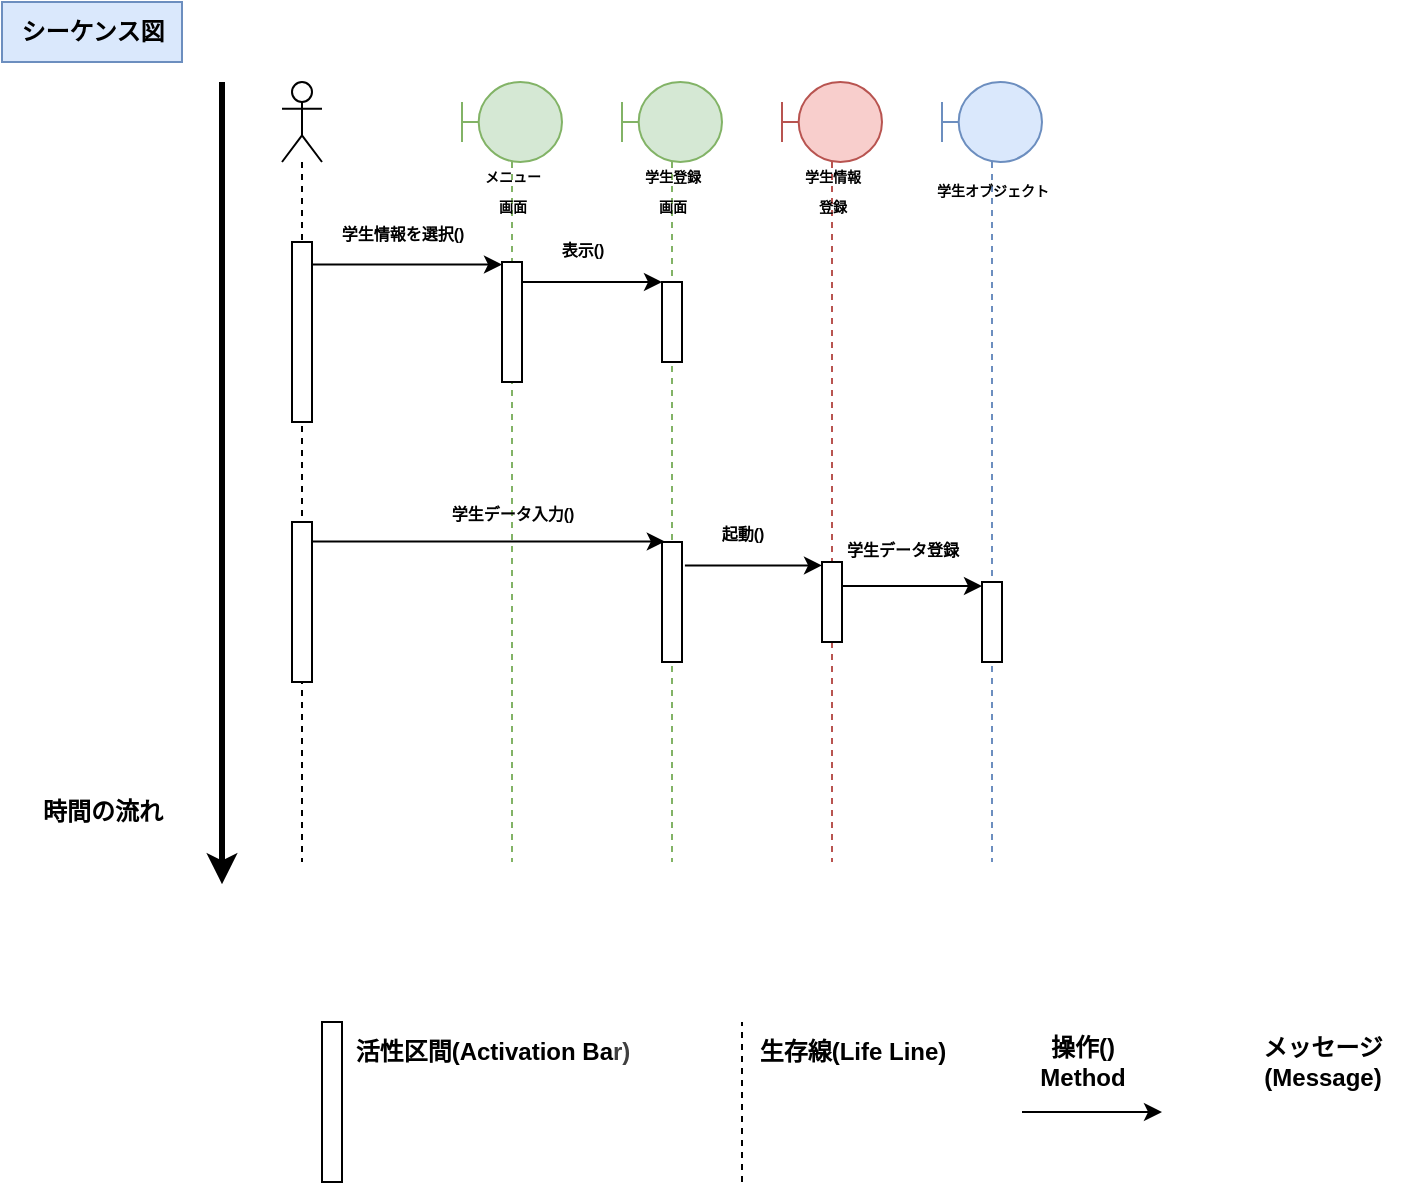 <mxfile>
    <diagram id="UyjW3OWvP33yZWBvbWR1" name="ページ1">
        <mxGraphModel dx="1025" dy="767" grid="1" gridSize="10" guides="1" tooltips="1" connect="1" arrows="1" fold="1" page="1" pageScale="1" pageWidth="1169" pageHeight="827" math="0" shadow="0">
            <root>
                <mxCell id="0"/>
                <mxCell id="1" parent="0"/>
                <mxCell id="4" value="" style="shape=umlLifeline;perimeter=lifelinePerimeter;whiteSpace=wrap;html=1;container=1;dropTarget=0;collapsible=0;recursiveResize=0;outlineConnect=0;portConstraint=eastwest;newEdgeStyle={&quot;curved&quot;:0,&quot;rounded&quot;:0};participant=umlActor;" parent="1" vertex="1">
                    <mxGeometry x="160" y="60" width="20" height="390" as="geometry"/>
                </mxCell>
                <mxCell id="5" value="" style="html=1;points=[[0,0,0,0,5],[0,1,0,0,-5],[1,0,0,0,5],[1,1,0,0,-5]];perimeter=orthogonalPerimeter;outlineConnect=0;targetShapes=umlLifeline;portConstraint=eastwest;newEdgeStyle={&quot;curved&quot;:0,&quot;rounded&quot;:0};" parent="4" vertex="1">
                    <mxGeometry x="5" y="80" width="10" height="90" as="geometry"/>
                </mxCell>
                <mxCell id="12" value="" style="html=1;points=[[0,0,0,0,5],[0,1,0,0,-5],[1,0,0,0,5],[1,1,0,0,-5]];perimeter=orthogonalPerimeter;outlineConnect=0;targetShapes=umlLifeline;portConstraint=eastwest;newEdgeStyle={&quot;curved&quot;:0,&quot;rounded&quot;:0};" parent="4" vertex="1">
                    <mxGeometry x="5" y="220" width="10" height="80" as="geometry"/>
                </mxCell>
                <mxCell id="8" value="" style="shape=umlLifeline;perimeter=lifelinePerimeter;whiteSpace=wrap;html=1;container=1;dropTarget=0;collapsible=0;recursiveResize=0;outlineConnect=0;portConstraint=eastwest;newEdgeStyle={&quot;curved&quot;:0,&quot;rounded&quot;:0};participant=umlBoundary;fillColor=#d5e8d4;strokeColor=#82b366;" parent="1" vertex="1">
                    <mxGeometry x="250" y="60" width="50" height="390" as="geometry"/>
                </mxCell>
                <mxCell id="23" value="" style="html=1;points=[[0,0,0,0,5],[0,1,0,0,-5],[1,0,0,0,5],[1,1,0,0,-5]];perimeter=orthogonalPerimeter;outlineConnect=0;targetShapes=umlLifeline;portConstraint=eastwest;newEdgeStyle={&quot;curved&quot;:0,&quot;rounded&quot;:0};" parent="8" vertex="1">
                    <mxGeometry x="20" y="90" width="10" height="60" as="geometry"/>
                </mxCell>
                <mxCell id="9" value="" style="shape=umlLifeline;perimeter=lifelinePerimeter;whiteSpace=wrap;html=1;container=1;dropTarget=0;collapsible=0;recursiveResize=0;outlineConnect=0;portConstraint=eastwest;newEdgeStyle={&quot;curved&quot;:0,&quot;rounded&quot;:0};participant=umlBoundary;fillColor=#d5e8d4;strokeColor=#82b366;" parent="1" vertex="1">
                    <mxGeometry x="330" y="60" width="50" height="390" as="geometry"/>
                </mxCell>
                <mxCell id="35" value="" style="html=1;points=[[0,0,0,0,5],[0,1,0,0,-5],[1,0,0,0,5],[1,1,0,0,-5]];perimeter=orthogonalPerimeter;outlineConnect=0;targetShapes=umlLifeline;portConstraint=eastwest;newEdgeStyle={&quot;curved&quot;:0,&quot;rounded&quot;:0};" parent="9" vertex="1">
                    <mxGeometry x="20" y="100" width="10" height="40" as="geometry"/>
                </mxCell>
                <mxCell id="40" value="" style="html=1;points=[[0,0,0,0,5],[0,1,0,0,-5],[1,0,0,0,5],[1,1,0,0,-5]];perimeter=orthogonalPerimeter;outlineConnect=0;targetShapes=umlLifeline;portConstraint=eastwest;newEdgeStyle={&quot;curved&quot;:0,&quot;rounded&quot;:0};" parent="9" vertex="1">
                    <mxGeometry x="20" y="230" width="10" height="60" as="geometry"/>
                </mxCell>
                <mxCell id="10" value="" style="shape=umlLifeline;perimeter=lifelinePerimeter;whiteSpace=wrap;html=1;container=1;dropTarget=0;collapsible=0;recursiveResize=0;outlineConnect=0;portConstraint=eastwest;newEdgeStyle={&quot;curved&quot;:0,&quot;rounded&quot;:0};participant=umlBoundary;fillColor=#f8cecc;strokeColor=#b85450;" parent="1" vertex="1">
                    <mxGeometry x="410" y="60" width="50" height="390" as="geometry"/>
                </mxCell>
                <mxCell id="44" value="" style="html=1;points=[[0,0,0,0,5],[0,1,0,0,-5],[1,0,0,0,5],[1,1,0,0,-5]];perimeter=orthogonalPerimeter;outlineConnect=0;targetShapes=umlLifeline;portConstraint=eastwest;newEdgeStyle={&quot;curved&quot;:0,&quot;rounded&quot;:0};" parent="10" vertex="1">
                    <mxGeometry x="20" y="240" width="10" height="40" as="geometry"/>
                </mxCell>
                <mxCell id="11" value="" style="shape=umlLifeline;perimeter=lifelinePerimeter;whiteSpace=wrap;html=1;container=1;dropTarget=0;collapsible=0;recursiveResize=0;outlineConnect=0;portConstraint=eastwest;newEdgeStyle={&quot;curved&quot;:0,&quot;rounded&quot;:0};participant=umlBoundary;fillColor=#dae8fc;strokeColor=#6c8ebf;" parent="1" vertex="1">
                    <mxGeometry x="490" y="60" width="50" height="390" as="geometry"/>
                </mxCell>
                <mxCell id="47" value="" style="html=1;points=[[0,0,0,0,5],[0,1,0,0,-5],[1,0,0,0,5],[1,1,0,0,-5]];perimeter=orthogonalPerimeter;outlineConnect=0;targetShapes=umlLifeline;portConstraint=eastwest;newEdgeStyle={&quot;curved&quot;:0,&quot;rounded&quot;:0};" parent="11" vertex="1">
                    <mxGeometry x="20" y="250" width="10" height="40" as="geometry"/>
                </mxCell>
                <mxCell id="13" value="" style="html=1;points=[[0,0,0,0,5],[0,1,0,0,-5],[1,0,0,0,5],[1,1,0,0,-5]];perimeter=orthogonalPerimeter;outlineConnect=0;targetShapes=umlLifeline;portConstraint=eastwest;newEdgeStyle={&quot;curved&quot;:0,&quot;rounded&quot;:0};" parent="1" vertex="1">
                    <mxGeometry x="180" y="530" width="10" height="80" as="geometry"/>
                </mxCell>
                <mxCell id="14" value="活性区間(Activation Ba&lt;span style=&quot;color: rgb(63, 63, 63); background-color: transparent;&quot;&gt;r)&lt;/span&gt;" style="text;html=1;align=center;verticalAlign=middle;resizable=0;points=[];autosize=1;strokeColor=none;fillColor=none;fontStyle=1" parent="1" vertex="1">
                    <mxGeometry x="190" y="530" width="150" height="30" as="geometry"/>
                </mxCell>
                <mxCell id="19" value="" style="endArrow=none;dashed=1;html=1;" parent="1" edge="1">
                    <mxGeometry width="50" height="50" relative="1" as="geometry">
                        <mxPoint x="390" y="610" as="sourcePoint"/>
                        <mxPoint x="390" y="530" as="targetPoint"/>
                    </mxGeometry>
                </mxCell>
                <mxCell id="20" value="生存線(Life Line)" style="text;html=1;align=center;verticalAlign=middle;resizable=0;points=[];autosize=1;strokeColor=none;fillColor=none;fontStyle=1" parent="1" vertex="1">
                    <mxGeometry x="390" y="530" width="110" height="30" as="geometry"/>
                </mxCell>
                <mxCell id="24" value="" style="endArrow=classic;html=1;exitX=1.034;exitY=0.125;exitDx=0;exitDy=0;exitPerimeter=0;" parent="1" source="5" target="23" edge="1">
                    <mxGeometry width="50" height="50" relative="1" as="geometry">
                        <mxPoint x="180" y="160" as="sourcePoint"/>
                        <mxPoint x="370" y="230" as="targetPoint"/>
                    </mxGeometry>
                </mxCell>
                <mxCell id="25" value="&lt;font style=&quot;font-size: 8px;&quot;&gt;学生情報を選択()&lt;/font&gt;" style="text;html=1;align=center;verticalAlign=middle;resizable=0;points=[];autosize=1;strokeColor=none;fillColor=none;fontStyle=1" parent="1" vertex="1">
                    <mxGeometry x="180" y="120" width="80" height="30" as="geometry"/>
                </mxCell>
                <mxCell id="26" value="" style="endArrow=classic;html=1;strokeWidth=3;" parent="1" edge="1">
                    <mxGeometry width="50" height="50" relative="1" as="geometry">
                        <mxPoint x="130" y="60" as="sourcePoint"/>
                        <mxPoint x="130" y="461.097" as="targetPoint"/>
                    </mxGeometry>
                </mxCell>
                <mxCell id="27" value="時間の流れ" style="text;html=1;align=center;verticalAlign=middle;resizable=0;points=[];autosize=1;strokeColor=none;fillColor=none;fontStyle=1" parent="1" vertex="1">
                    <mxGeometry x="30" y="410" width="80" height="30" as="geometry"/>
                </mxCell>
                <mxCell id="28" value="&lt;font style=&quot;font-size: 7px;&quot;&gt;メニュー&lt;/font&gt;&lt;div&gt;&lt;font style=&quot;font-size: 7px;&quot;&gt;画面&lt;/font&gt;&lt;/div&gt;" style="text;html=1;align=center;verticalAlign=middle;resizable=0;points=[];autosize=1;strokeColor=none;fillColor=none;fontStyle=1" parent="1" vertex="1">
                    <mxGeometry x="250" y="93" width="50" height="40" as="geometry"/>
                </mxCell>
                <mxCell id="29" value="&lt;span style=&quot;font-size: 7px;&quot;&gt;学生登録&lt;/span&gt;&lt;div&gt;&lt;span style=&quot;font-size: 7px;&quot;&gt;画面&lt;/span&gt;&lt;/div&gt;" style="text;html=1;align=center;verticalAlign=middle;resizable=0;points=[];autosize=1;strokeColor=none;fillColor=none;fontStyle=1" parent="1" vertex="1">
                    <mxGeometry x="330" y="93" width="50" height="40" as="geometry"/>
                </mxCell>
                <mxCell id="30" value="&lt;span style=&quot;font-size: 7px;&quot;&gt;学生情報&lt;/span&gt;&lt;div&gt;&lt;span style=&quot;font-size: 7px;&quot;&gt;登録&lt;/span&gt;&lt;/div&gt;" style="text;html=1;align=center;verticalAlign=middle;resizable=0;points=[];autosize=1;strokeColor=none;fillColor=none;fontStyle=1" parent="1" vertex="1">
                    <mxGeometry x="410" y="93" width="50" height="40" as="geometry"/>
                </mxCell>
                <mxCell id="31" value="&lt;span style=&quot;font-size: 7px;&quot;&gt;学生オブジェクト&lt;/span&gt;" style="text;html=1;align=center;verticalAlign=middle;resizable=0;points=[];autosize=1;strokeColor=none;fillColor=none;fontStyle=1" parent="1" vertex="1">
                    <mxGeometry x="475" y="98" width="80" height="30" as="geometry"/>
                </mxCell>
                <mxCell id="32" value="" style="endArrow=classic;html=1;" parent="1" edge="1">
                    <mxGeometry width="50" height="50" relative="1" as="geometry">
                        <mxPoint x="530" y="575" as="sourcePoint"/>
                        <mxPoint x="600" y="575" as="targetPoint"/>
                        <Array as="points">
                            <mxPoint x="570" y="575"/>
                            <mxPoint x="590" y="575"/>
                        </Array>
                    </mxGeometry>
                </mxCell>
                <mxCell id="33" value="操作()&lt;div&gt;Method&lt;/div&gt;" style="text;html=1;align=center;verticalAlign=middle;resizable=0;points=[];autosize=1;strokeColor=none;fillColor=none;fontStyle=1" parent="1" vertex="1">
                    <mxGeometry x="530" y="530" width="60" height="40" as="geometry"/>
                </mxCell>
                <mxCell id="34" value="メッセージ&lt;div&gt;(Message)&lt;/div&gt;" style="text;html=1;align=center;verticalAlign=middle;resizable=0;points=[];autosize=1;strokeColor=none;fillColor=none;fontStyle=1" parent="1" vertex="1">
                    <mxGeometry x="640" y="530" width="80" height="40" as="geometry"/>
                </mxCell>
                <mxCell id="36" value="" style="endArrow=classic;html=1;" parent="1" target="35" edge="1">
                    <mxGeometry width="50" height="50" relative="1" as="geometry">
                        <mxPoint x="280" y="160" as="sourcePoint"/>
                        <mxPoint x="280" y="161" as="targetPoint"/>
                    </mxGeometry>
                </mxCell>
                <mxCell id="38" value="&lt;span style=&quot;font-size: 8px;&quot;&gt;表示()&lt;/span&gt;" style="text;html=1;align=center;verticalAlign=middle;resizable=0;points=[];autosize=1;strokeColor=none;fillColor=none;fontStyle=1" parent="1" vertex="1">
                    <mxGeometry x="290" y="128" width="40" height="30" as="geometry"/>
                </mxCell>
                <mxCell id="42" value="&lt;font style=&quot;font-size: 8px;&quot;&gt;学生データ入力()&lt;/font&gt;" style="text;html=1;align=center;verticalAlign=middle;resizable=0;points=[];autosize=1;strokeColor=none;fillColor=none;fontStyle=1" parent="1" vertex="1">
                    <mxGeometry x="235" y="260" width="80" height="30" as="geometry"/>
                </mxCell>
                <mxCell id="43" value="" style="endArrow=classic;html=1;entryX=0.141;entryY=-0.004;entryDx=0;entryDy=0;entryPerimeter=0;" parent="1" source="12" target="40" edge="1">
                    <mxGeometry width="50" height="50" relative="1" as="geometry">
                        <mxPoint x="185" y="161" as="sourcePoint"/>
                        <mxPoint x="280" y="161" as="targetPoint"/>
                    </mxGeometry>
                </mxCell>
                <mxCell id="45" value="" style="endArrow=classic;html=1;exitX=1.146;exitY=0.195;exitDx=0;exitDy=0;exitPerimeter=0;" parent="1" source="40" target="44" edge="1">
                    <mxGeometry width="50" height="50" relative="1" as="geometry">
                        <mxPoint x="290" y="170" as="sourcePoint"/>
                        <mxPoint x="360" y="170" as="targetPoint"/>
                    </mxGeometry>
                </mxCell>
                <mxCell id="46" value="&lt;font style=&quot;font-size: 8px;&quot;&gt;起動()&lt;/font&gt;" style="text;html=1;align=center;verticalAlign=middle;resizable=0;points=[];autosize=1;strokeColor=none;fillColor=none;fontStyle=1" parent="1" vertex="1">
                    <mxGeometry x="370" y="270" width="40" height="30" as="geometry"/>
                </mxCell>
                <mxCell id="48" value="" style="endArrow=classic;html=1;" parent="1" target="47" edge="1">
                    <mxGeometry width="50" height="50" relative="1" as="geometry">
                        <mxPoint x="440" y="312" as="sourcePoint"/>
                        <mxPoint x="440" y="312" as="targetPoint"/>
                    </mxGeometry>
                </mxCell>
                <mxCell id="49" value="&lt;font style=&quot;font-size: 8px;&quot;&gt;&lt;b&gt;学生データ登録&lt;/b&gt;&lt;/font&gt;" style="text;html=1;align=center;verticalAlign=middle;resizable=0;points=[];autosize=1;strokeColor=none;fillColor=none;" parent="1" vertex="1">
                    <mxGeometry x="430" y="278" width="80" height="30" as="geometry"/>
                </mxCell>
                <mxCell id="50" value="&lt;b&gt;シーケンス図&lt;/b&gt;" style="text;html=1;align=center;verticalAlign=middle;resizable=0;points=[];autosize=1;strokeColor=#6c8ebf;fillColor=#dae8fc;" vertex="1" parent="1">
                    <mxGeometry x="20" y="20" width="90" height="30" as="geometry"/>
                </mxCell>
            </root>
        </mxGraphModel>
    </diagram>
</mxfile>